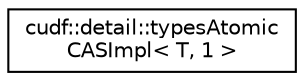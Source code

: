 digraph "Graphical Class Hierarchy"
{
 // LATEX_PDF_SIZE
  edge [fontname="Helvetica",fontsize="10",labelfontname="Helvetica",labelfontsize="10"];
  node [fontname="Helvetica",fontsize="10",shape=record];
  rankdir="LR";
  Node0 [label="cudf::detail::typesAtomic\lCASImpl\< T, 1 \>",height=0.2,width=0.4,color="black", fillcolor="white", style="filled",URL="$structcudf_1_1detail_1_1typesAtomicCASImpl_3_01T_00_011_01_4.html",tooltip=" "];
}
